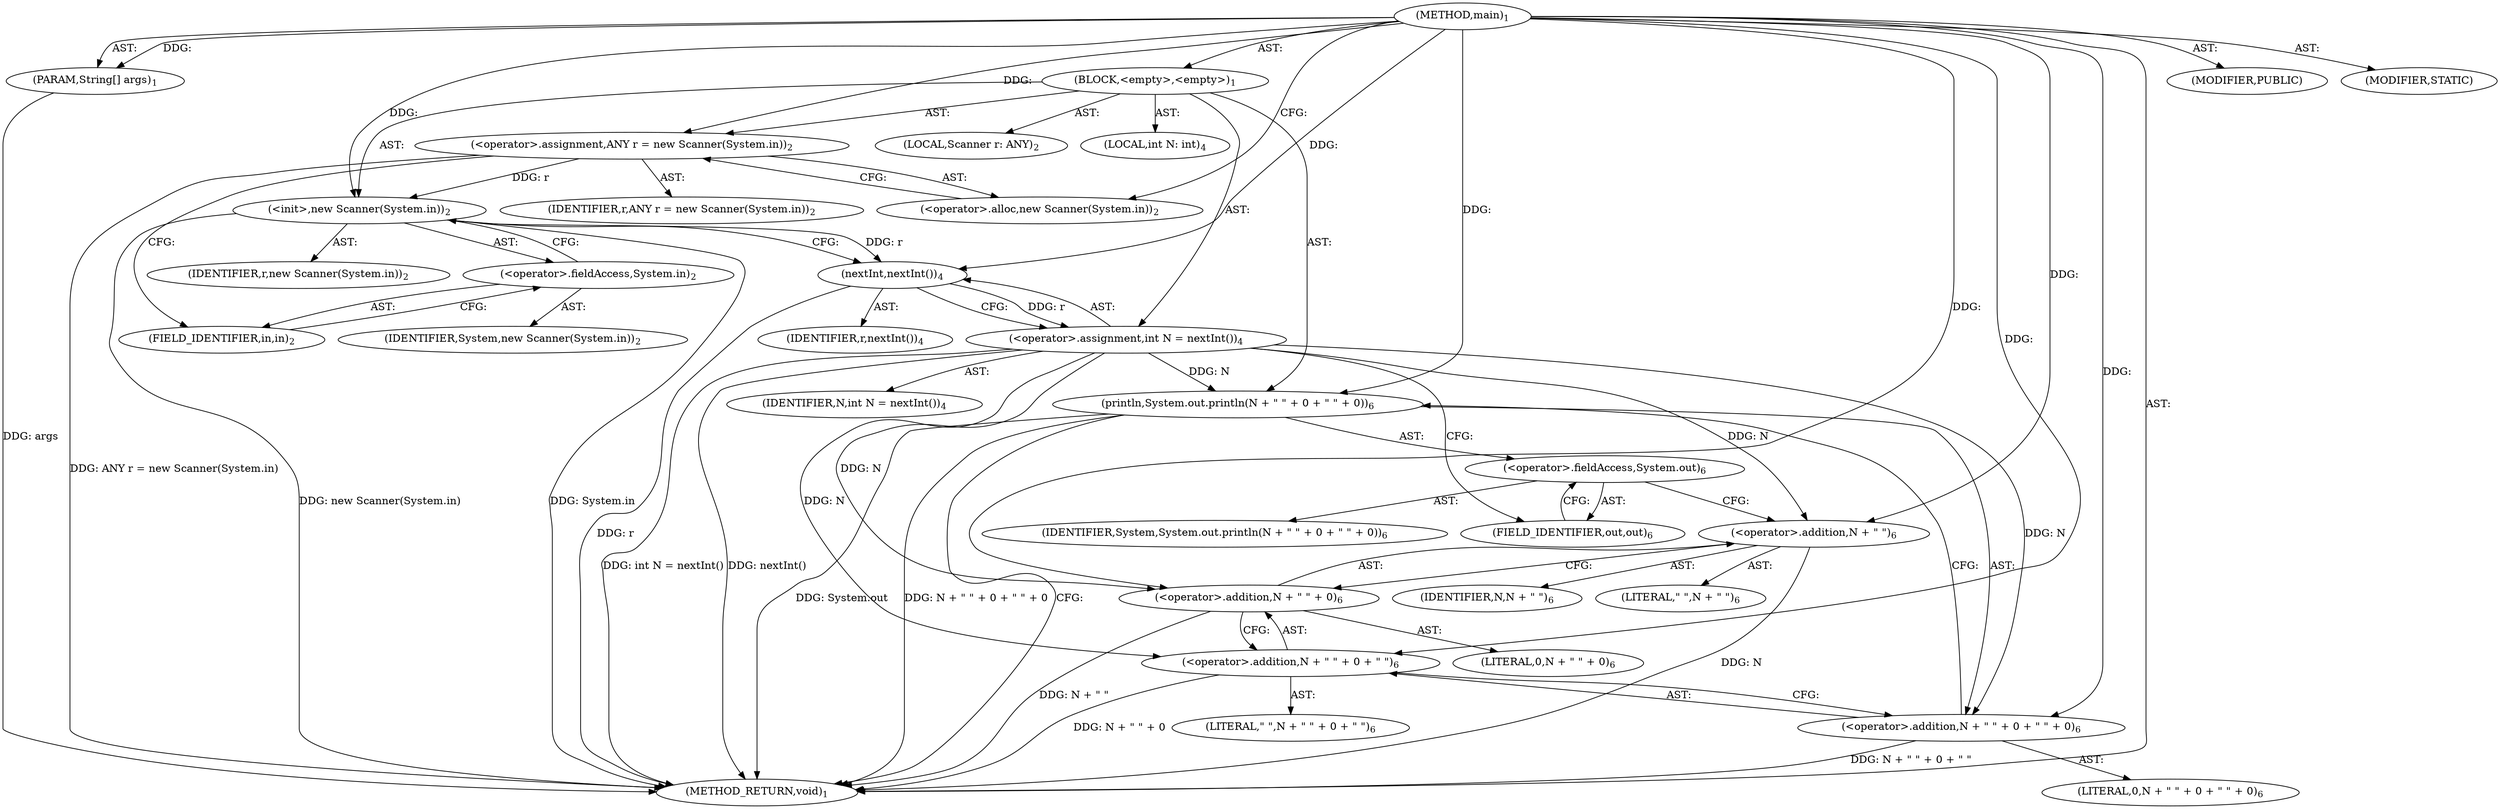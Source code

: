 digraph "main" {  
"19" [label = <(METHOD,main)<SUB>1</SUB>> ]
"20" [label = <(PARAM,String[] args)<SUB>1</SUB>> ]
"21" [label = <(BLOCK,&lt;empty&gt;,&lt;empty&gt;)<SUB>1</SUB>> ]
"4" [label = <(LOCAL,Scanner r: ANY)<SUB>2</SUB>> ]
"22" [label = <(&lt;operator&gt;.assignment,ANY r = new Scanner(System.in))<SUB>2</SUB>> ]
"23" [label = <(IDENTIFIER,r,ANY r = new Scanner(System.in))<SUB>2</SUB>> ]
"24" [label = <(&lt;operator&gt;.alloc,new Scanner(System.in))<SUB>2</SUB>> ]
"25" [label = <(&lt;init&gt;,new Scanner(System.in))<SUB>2</SUB>> ]
"3" [label = <(IDENTIFIER,r,new Scanner(System.in))<SUB>2</SUB>> ]
"26" [label = <(&lt;operator&gt;.fieldAccess,System.in)<SUB>2</SUB>> ]
"27" [label = <(IDENTIFIER,System,new Scanner(System.in))<SUB>2</SUB>> ]
"28" [label = <(FIELD_IDENTIFIER,in,in)<SUB>2</SUB>> ]
"29" [label = <(LOCAL,int N: int)<SUB>4</SUB>> ]
"30" [label = <(&lt;operator&gt;.assignment,int N = nextInt())<SUB>4</SUB>> ]
"31" [label = <(IDENTIFIER,N,int N = nextInt())<SUB>4</SUB>> ]
"32" [label = <(nextInt,nextInt())<SUB>4</SUB>> ]
"33" [label = <(IDENTIFIER,r,nextInt())<SUB>4</SUB>> ]
"34" [label = <(println,System.out.println(N + &quot; &quot; + 0 + &quot; &quot; + 0))<SUB>6</SUB>> ]
"35" [label = <(&lt;operator&gt;.fieldAccess,System.out)<SUB>6</SUB>> ]
"36" [label = <(IDENTIFIER,System,System.out.println(N + &quot; &quot; + 0 + &quot; &quot; + 0))<SUB>6</SUB>> ]
"37" [label = <(FIELD_IDENTIFIER,out,out)<SUB>6</SUB>> ]
"38" [label = <(&lt;operator&gt;.addition,N + &quot; &quot; + 0 + &quot; &quot; + 0)<SUB>6</SUB>> ]
"39" [label = <(&lt;operator&gt;.addition,N + &quot; &quot; + 0 + &quot; &quot;)<SUB>6</SUB>> ]
"40" [label = <(&lt;operator&gt;.addition,N + &quot; &quot; + 0)<SUB>6</SUB>> ]
"41" [label = <(&lt;operator&gt;.addition,N + &quot; &quot;)<SUB>6</SUB>> ]
"42" [label = <(IDENTIFIER,N,N + &quot; &quot;)<SUB>6</SUB>> ]
"43" [label = <(LITERAL,&quot; &quot;,N + &quot; &quot;)<SUB>6</SUB>> ]
"44" [label = <(LITERAL,0,N + &quot; &quot; + 0)<SUB>6</SUB>> ]
"45" [label = <(LITERAL,&quot; &quot;,N + &quot; &quot; + 0 + &quot; &quot;)<SUB>6</SUB>> ]
"46" [label = <(LITERAL,0,N + &quot; &quot; + 0 + &quot; &quot; + 0)<SUB>6</SUB>> ]
"47" [label = <(MODIFIER,PUBLIC)> ]
"48" [label = <(MODIFIER,STATIC)> ]
"49" [label = <(METHOD_RETURN,void)<SUB>1</SUB>> ]
  "19" -> "20"  [ label = "AST: "] 
  "19" -> "21"  [ label = "AST: "] 
  "19" -> "47"  [ label = "AST: "] 
  "19" -> "48"  [ label = "AST: "] 
  "19" -> "49"  [ label = "AST: "] 
  "21" -> "4"  [ label = "AST: "] 
  "21" -> "22"  [ label = "AST: "] 
  "21" -> "25"  [ label = "AST: "] 
  "21" -> "29"  [ label = "AST: "] 
  "21" -> "30"  [ label = "AST: "] 
  "21" -> "34"  [ label = "AST: "] 
  "22" -> "23"  [ label = "AST: "] 
  "22" -> "24"  [ label = "AST: "] 
  "25" -> "3"  [ label = "AST: "] 
  "25" -> "26"  [ label = "AST: "] 
  "26" -> "27"  [ label = "AST: "] 
  "26" -> "28"  [ label = "AST: "] 
  "30" -> "31"  [ label = "AST: "] 
  "30" -> "32"  [ label = "AST: "] 
  "32" -> "33"  [ label = "AST: "] 
  "34" -> "35"  [ label = "AST: "] 
  "34" -> "38"  [ label = "AST: "] 
  "35" -> "36"  [ label = "AST: "] 
  "35" -> "37"  [ label = "AST: "] 
  "38" -> "39"  [ label = "AST: "] 
  "38" -> "46"  [ label = "AST: "] 
  "39" -> "40"  [ label = "AST: "] 
  "39" -> "45"  [ label = "AST: "] 
  "40" -> "41"  [ label = "AST: "] 
  "40" -> "44"  [ label = "AST: "] 
  "41" -> "42"  [ label = "AST: "] 
  "41" -> "43"  [ label = "AST: "] 
  "22" -> "28"  [ label = "CFG: "] 
  "25" -> "32"  [ label = "CFG: "] 
  "30" -> "37"  [ label = "CFG: "] 
  "34" -> "49"  [ label = "CFG: "] 
  "24" -> "22"  [ label = "CFG: "] 
  "26" -> "25"  [ label = "CFG: "] 
  "32" -> "30"  [ label = "CFG: "] 
  "35" -> "41"  [ label = "CFG: "] 
  "38" -> "34"  [ label = "CFG: "] 
  "28" -> "26"  [ label = "CFG: "] 
  "37" -> "35"  [ label = "CFG: "] 
  "39" -> "38"  [ label = "CFG: "] 
  "40" -> "39"  [ label = "CFG: "] 
  "41" -> "40"  [ label = "CFG: "] 
  "19" -> "24"  [ label = "CFG: "] 
  "20" -> "49"  [ label = "DDG: args"] 
  "22" -> "49"  [ label = "DDG: ANY r = new Scanner(System.in)"] 
  "25" -> "49"  [ label = "DDG: System.in"] 
  "25" -> "49"  [ label = "DDG: new Scanner(System.in)"] 
  "32" -> "49"  [ label = "DDG: r"] 
  "30" -> "49"  [ label = "DDG: nextInt()"] 
  "30" -> "49"  [ label = "DDG: int N = nextInt()"] 
  "34" -> "49"  [ label = "DDG: System.out"] 
  "41" -> "49"  [ label = "DDG: N"] 
  "40" -> "49"  [ label = "DDG: N + &quot; &quot;"] 
  "39" -> "49"  [ label = "DDG: N + &quot; &quot; + 0"] 
  "38" -> "49"  [ label = "DDG: N + &quot; &quot; + 0 + &quot; &quot;"] 
  "34" -> "49"  [ label = "DDG: N + &quot; &quot; + 0 + &quot; &quot; + 0"] 
  "19" -> "20"  [ label = "DDG: "] 
  "19" -> "22"  [ label = "DDG: "] 
  "32" -> "30"  [ label = "DDG: r"] 
  "22" -> "25"  [ label = "DDG: r"] 
  "19" -> "25"  [ label = "DDG: "] 
  "30" -> "34"  [ label = "DDG: N"] 
  "19" -> "34"  [ label = "DDG: "] 
  "25" -> "32"  [ label = "DDG: r"] 
  "19" -> "32"  [ label = "DDG: "] 
  "30" -> "38"  [ label = "DDG: N"] 
  "19" -> "38"  [ label = "DDG: "] 
  "30" -> "39"  [ label = "DDG: N"] 
  "19" -> "39"  [ label = "DDG: "] 
  "30" -> "40"  [ label = "DDG: N"] 
  "19" -> "40"  [ label = "DDG: "] 
  "30" -> "41"  [ label = "DDG: N"] 
  "19" -> "41"  [ label = "DDG: "] 
}
